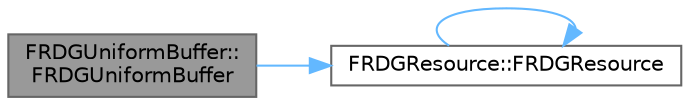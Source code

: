 digraph "FRDGUniformBuffer::FRDGUniformBuffer"
{
 // INTERACTIVE_SVG=YES
 // LATEX_PDF_SIZE
  bgcolor="transparent";
  edge [fontname=Helvetica,fontsize=10,labelfontname=Helvetica,labelfontsize=10];
  node [fontname=Helvetica,fontsize=10,shape=box,height=0.2,width=0.4];
  rankdir="LR";
  Node1 [id="Node000001",label="FRDGUniformBuffer::\lFRDGUniformBuffer",height=0.2,width=0.4,color="gray40", fillcolor="grey60", style="filled", fontcolor="black",tooltip=" "];
  Node1 -> Node2 [id="edge1_Node000001_Node000002",color="steelblue1",style="solid",tooltip=" "];
  Node2 [id="Node000002",label="FRDGResource::FRDGResource",height=0.2,width=0.4,color="grey40", fillcolor="white", style="filled",URL="$d4/d89/classFRDGResource.html#a417c0dee023375469f9d747bbe50e3d6",tooltip=" "];
  Node2 -> Node2 [id="edge2_Node000002_Node000002",color="steelblue1",style="solid",tooltip=" "];
}
